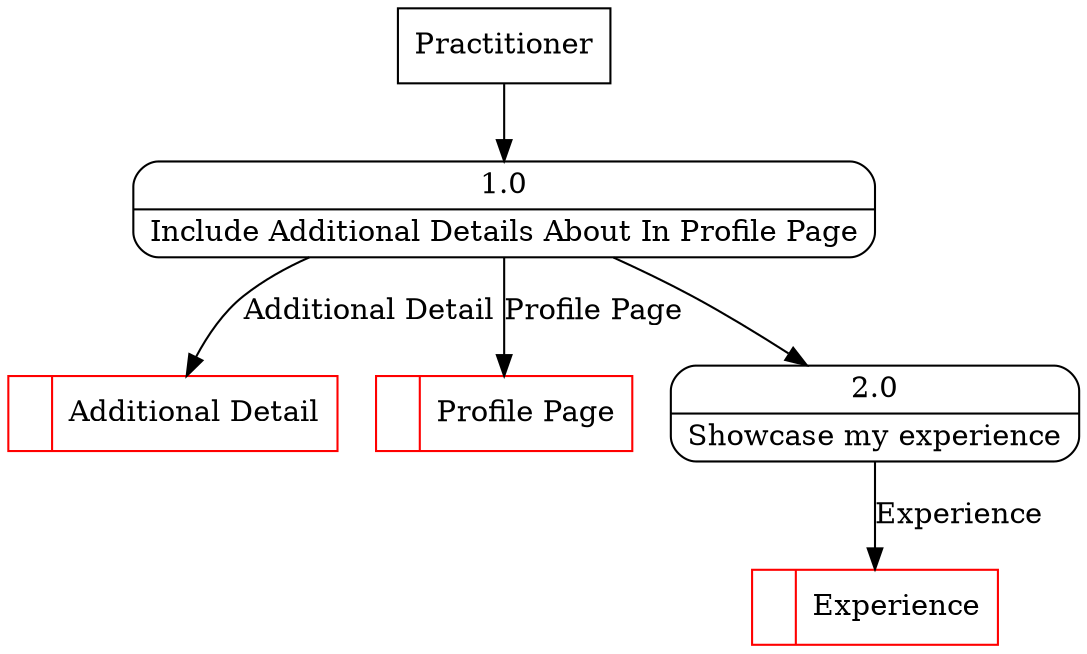 digraph dfd2{ 
node[shape=record]
200 [label="<f0>  |<f1> Additional Detail " color=red];
201 [label="<f0>  |<f1> Profile Page " color=red];
202 [label="Practitioner" shape=box];
203 [label="{<f0> 1.0|<f1> Include Additional Details About In Profile Page }" shape=Mrecord];
2 [label="{<f0> 2.0|<f1> Showcase my experience }" shape=Mrecord];
203 -> 2
1001 [label="<f0>  |<f1> Experience " color=red];
2 -> 1001 [label="Experience"]
202 -> 203
203 -> 200 [label="Additional Detail"]
203 -> 201 [label="Profile Page"]
}